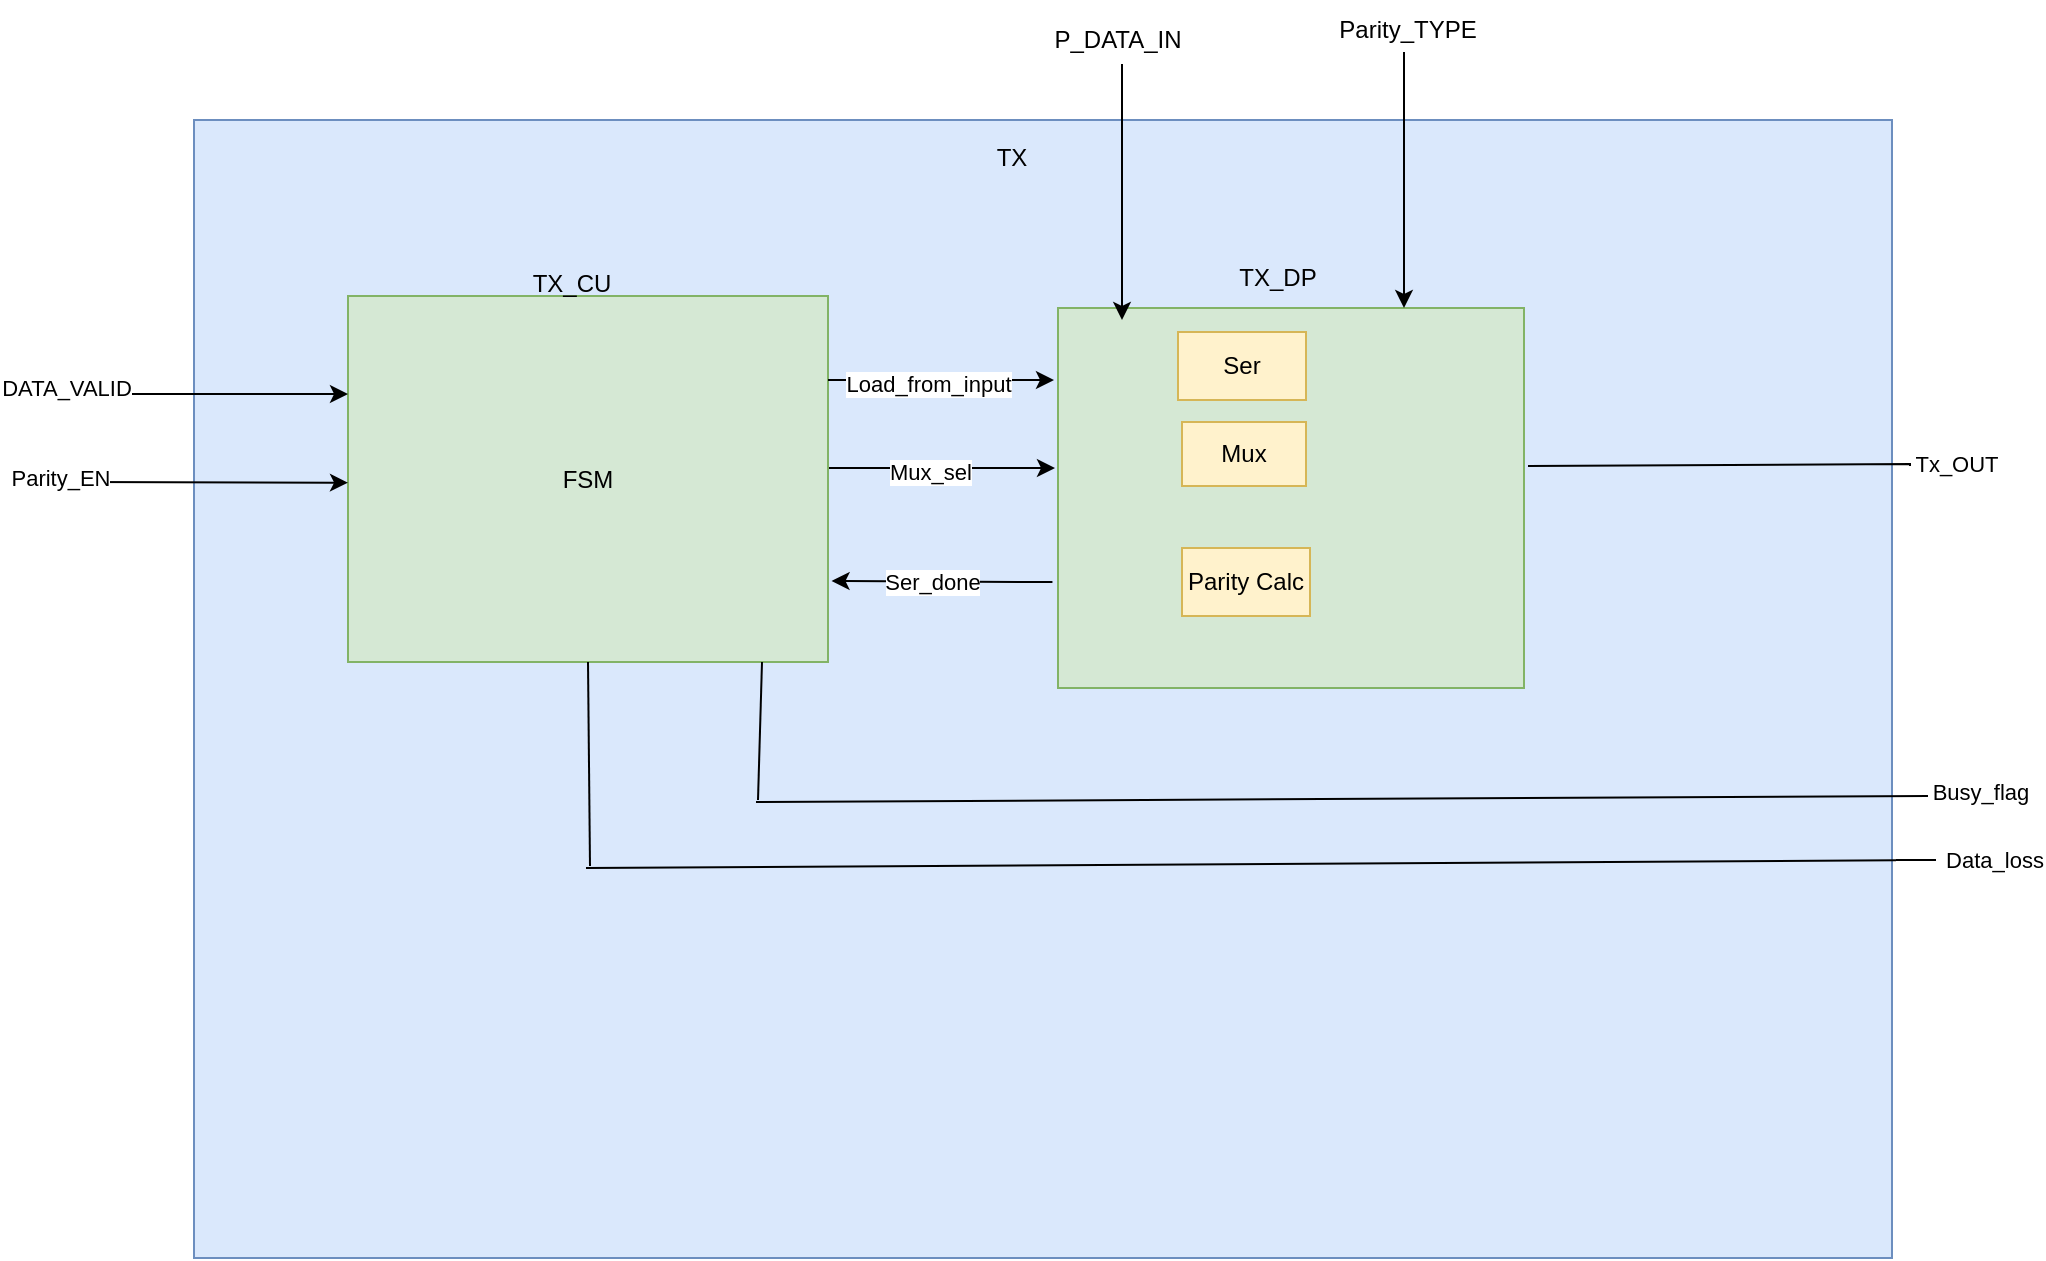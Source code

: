 <mxfile version="21.6.5" type="device">
  <diagram name="Page-1" id="JSijvwuVjuSCfH4VABTQ">
    <mxGraphModel dx="2465" dy="1934" grid="0" gridSize="10" guides="1" tooltips="1" connect="1" arrows="1" fold="1" page="1" pageScale="1" pageWidth="850" pageHeight="1100" math="0" shadow="0">
      <root>
        <mxCell id="0" />
        <mxCell id="1" parent="0" />
        <mxCell id="fWS5wD5tLn_PhalamLh2-93" value="" style="rounded=0;whiteSpace=wrap;html=1;fillColor=#dae8fc;strokeColor=#6c8ebf;" parent="1" vertex="1">
          <mxGeometry x="8" y="55" width="849" height="569" as="geometry" />
        </mxCell>
        <mxCell id="fWS5wD5tLn_PhalamLh2-1" value="FSM" style="rounded=0;whiteSpace=wrap;html=1;fillColor=#d5e8d4;strokeColor=#82b366;" parent="1" vertex="1">
          <mxGeometry x="85" y="143" width="240" height="183" as="geometry" />
        </mxCell>
        <mxCell id="fWS5wD5tLn_PhalamLh2-2" value="TX_CU" style="text;html=1;strokeColor=none;fillColor=none;align=center;verticalAlign=middle;whiteSpace=wrap;rounded=0;" parent="1" vertex="1">
          <mxGeometry x="167" y="122" width="60" height="30" as="geometry" />
        </mxCell>
        <mxCell id="fWS5wD5tLn_PhalamLh2-3" value="" style="rounded=0;whiteSpace=wrap;html=1;fillColor=#d5e8d4;strokeColor=#82b366;" parent="1" vertex="1">
          <mxGeometry x="440" y="149" width="233" height="190" as="geometry" />
        </mxCell>
        <mxCell id="fWS5wD5tLn_PhalamLh2-4" value="TX_DP" style="text;html=1;strokeColor=none;fillColor=none;align=center;verticalAlign=middle;whiteSpace=wrap;rounded=0;" parent="1" vertex="1">
          <mxGeometry x="520" y="119" width="60" height="30" as="geometry" />
        </mxCell>
        <mxCell id="fWS5wD5tLn_PhalamLh2-6" value="TX" style="text;html=1;strokeColor=none;fillColor=none;align=center;verticalAlign=middle;whiteSpace=wrap;rounded=0;" parent="1" vertex="1">
          <mxGeometry x="387" y="59" width="60" height="30" as="geometry" />
        </mxCell>
        <mxCell id="fWS5wD5tLn_PhalamLh2-27" value="Ser" style="rounded=0;whiteSpace=wrap;html=1;fillColor=#fff2cc;strokeColor=#d6b656;" parent="1" vertex="1">
          <mxGeometry x="500" y="161" width="64" height="34" as="geometry" />
        </mxCell>
        <mxCell id="fWS5wD5tLn_PhalamLh2-28" value="Parity Calc" style="rounded=0;whiteSpace=wrap;html=1;fillColor=#fff2cc;strokeColor=#d6b656;" parent="1" vertex="1">
          <mxGeometry x="502" y="269" width="64" height="34" as="geometry" />
        </mxCell>
        <mxCell id="fWS5wD5tLn_PhalamLh2-29" value="Mux" style="rounded=0;whiteSpace=wrap;html=1;fillColor=#fff2cc;strokeColor=#d6b656;" parent="1" vertex="1">
          <mxGeometry x="502" y="206" width="62" height="32" as="geometry" />
        </mxCell>
        <mxCell id="fWS5wD5tLn_PhalamLh2-36" value="" style="endArrow=none;html=1;rounded=0;" parent="1" edge="1">
          <mxGeometry width="50" height="50" relative="1" as="geometry">
            <mxPoint x="675" y="228" as="sourcePoint" />
            <mxPoint x="866" y="228" as="targetPoint" />
            <Array as="points">
              <mxPoint x="866" y="227" />
            </Array>
          </mxGeometry>
        </mxCell>
        <mxCell id="fWS5wD5tLn_PhalamLh2-77" value="Tx_OUT" style="edgeLabel;html=1;align=center;verticalAlign=middle;resizable=0;points=[];" parent="fWS5wD5tLn_PhalamLh2-36" vertex="1" connectable="0">
          <mxGeometry x="0.458" y="-1" relative="1" as="geometry">
            <mxPoint x="74" y="-2" as="offset" />
          </mxGeometry>
        </mxCell>
        <mxCell id="fWS5wD5tLn_PhalamLh2-67" value="" style="endArrow=none;html=1;rounded=0;" parent="1" edge="1">
          <mxGeometry width="50" height="50" relative="1" as="geometry">
            <mxPoint x="290" y="395" as="sourcePoint" />
            <mxPoint x="292" y="326" as="targetPoint" />
          </mxGeometry>
        </mxCell>
        <mxCell id="fWS5wD5tLn_PhalamLh2-68" value="" style="endArrow=none;html=1;rounded=0;" parent="1" edge="1">
          <mxGeometry width="50" height="50" relative="1" as="geometry">
            <mxPoint x="289" y="396" as="sourcePoint" />
            <mxPoint x="875" y="393" as="targetPoint" />
          </mxGeometry>
        </mxCell>
        <mxCell id="fWS5wD5tLn_PhalamLh2-76" value="Busy_flag" style="edgeLabel;html=1;align=center;verticalAlign=middle;resizable=0;points=[];" parent="fWS5wD5tLn_PhalamLh2-68" vertex="1" connectable="0">
          <mxGeometry x="0.768" relative="1" as="geometry">
            <mxPoint x="94" y="-3" as="offset" />
          </mxGeometry>
        </mxCell>
        <mxCell id="fWS5wD5tLn_PhalamLh2-69" value="" style="endArrow=none;html=1;rounded=0;" parent="1" edge="1">
          <mxGeometry width="50" height="50" relative="1" as="geometry">
            <mxPoint x="859" y="425" as="sourcePoint" />
            <mxPoint x="879" y="425" as="targetPoint" />
          </mxGeometry>
        </mxCell>
        <mxCell id="fWS5wD5tLn_PhalamLh2-70" value="" style="endArrow=none;html=1;rounded=0;entryX=0.5;entryY=1;entryDx=0;entryDy=0;" parent="1" target="fWS5wD5tLn_PhalamLh2-1" edge="1">
          <mxGeometry width="50" height="50" relative="1" as="geometry">
            <mxPoint x="206" y="428" as="sourcePoint" />
            <mxPoint x="256" y="378" as="targetPoint" />
          </mxGeometry>
        </mxCell>
        <mxCell id="fWS5wD5tLn_PhalamLh2-74" value="" style="endArrow=none;html=1;rounded=0;" parent="1" edge="1">
          <mxGeometry width="50" height="50" relative="1" as="geometry">
            <mxPoint x="204" y="429" as="sourcePoint" />
            <mxPoint x="859" y="425.175" as="targetPoint" />
          </mxGeometry>
        </mxCell>
        <mxCell id="fWS5wD5tLn_PhalamLh2-75" value="Data_loss" style="edgeLabel;html=1;align=center;verticalAlign=middle;resizable=0;points=[];" parent="fWS5wD5tLn_PhalamLh2-74" vertex="1" connectable="0">
          <mxGeometry x="0.905" y="-1" relative="1" as="geometry">
            <mxPoint x="80" y="-2" as="offset" />
          </mxGeometry>
        </mxCell>
        <mxCell id="fWS5wD5tLn_PhalamLh2-78" value="" style="endArrow=classic;html=1;rounded=0;" parent="1" edge="1">
          <mxGeometry width="50" height="50" relative="1" as="geometry">
            <mxPoint x="325" y="185" as="sourcePoint" />
            <mxPoint x="438" y="185" as="targetPoint" />
          </mxGeometry>
        </mxCell>
        <mxCell id="fWS5wD5tLn_PhalamLh2-79" value="Load_from_input" style="edgeLabel;html=1;align=center;verticalAlign=middle;resizable=0;points=[];" parent="fWS5wD5tLn_PhalamLh2-78" vertex="1" connectable="0">
          <mxGeometry x="-0.115" y="-2" relative="1" as="geometry">
            <mxPoint as="offset" />
          </mxGeometry>
        </mxCell>
        <mxCell id="fWS5wD5tLn_PhalamLh2-80" value="" style="endArrow=classic;html=1;rounded=0;entryX=1.019;entryY=0.546;entryDx=0;entryDy=0;entryPerimeter=0;" parent="1" edge="1">
          <mxGeometry width="50" height="50" relative="1" as="geometry">
            <mxPoint x="437.22" y="286.025" as="sourcePoint" />
            <mxPoint x="326.78" y="285.498" as="targetPoint" />
          </mxGeometry>
        </mxCell>
        <mxCell id="fWS5wD5tLn_PhalamLh2-81" value="Ser_done" style="edgeLabel;html=1;align=center;verticalAlign=middle;resizable=0;points=[];" parent="fWS5wD5tLn_PhalamLh2-80" vertex="1" connectable="0">
          <mxGeometry x="0.485" y="2" relative="1" as="geometry">
            <mxPoint x="22" y="-2" as="offset" />
          </mxGeometry>
        </mxCell>
        <mxCell id="fWS5wD5tLn_PhalamLh2-82" value="" style="endArrow=classic;html=1;rounded=0;" parent="1" edge="1">
          <mxGeometry width="50" height="50" relative="1" as="geometry">
            <mxPoint x="325.5" y="229" as="sourcePoint" />
            <mxPoint x="438.5" y="229" as="targetPoint" />
          </mxGeometry>
        </mxCell>
        <mxCell id="fWS5wD5tLn_PhalamLh2-83" value="Mux_sel" style="edgeLabel;html=1;align=center;verticalAlign=middle;resizable=0;points=[];" parent="fWS5wD5tLn_PhalamLh2-82" vertex="1" connectable="0">
          <mxGeometry x="-0.115" y="-2" relative="1" as="geometry">
            <mxPoint as="offset" />
          </mxGeometry>
        </mxCell>
        <mxCell id="fWS5wD5tLn_PhalamLh2-86" value="" style="endArrow=classic;html=1;rounded=0;" parent="1" edge="1">
          <mxGeometry width="50" height="50" relative="1" as="geometry">
            <mxPoint x="-48" y="192" as="sourcePoint" />
            <mxPoint x="85" y="192" as="targetPoint" />
          </mxGeometry>
        </mxCell>
        <mxCell id="fWS5wD5tLn_PhalamLh2-104" value="DATA_VALID" style="edgeLabel;html=1;align=center;verticalAlign=middle;resizable=0;points=[];" parent="fWS5wD5tLn_PhalamLh2-86" vertex="1" connectable="0">
          <mxGeometry x="-0.649" y="-3" relative="1" as="geometry">
            <mxPoint x="-32" y="-6" as="offset" />
          </mxGeometry>
        </mxCell>
        <mxCell id="fWS5wD5tLn_PhalamLh2-87" value="" style="endArrow=classic;html=1;rounded=0;" parent="1" edge="1">
          <mxGeometry width="50" height="50" relative="1" as="geometry">
            <mxPoint x="472" y="122" as="sourcePoint" />
            <mxPoint x="472" y="155" as="targetPoint" />
            <Array as="points">
              <mxPoint x="472" y="27" />
            </Array>
          </mxGeometry>
        </mxCell>
        <mxCell id="fWS5wD5tLn_PhalamLh2-98" value="" style="endArrow=classic;html=1;rounded=0;" parent="1" edge="1">
          <mxGeometry width="50" height="50" relative="1" as="geometry">
            <mxPoint x="613" y="116" as="sourcePoint" />
            <mxPoint x="613" y="149" as="targetPoint" />
            <Array as="points">
              <mxPoint x="613" y="21" />
            </Array>
          </mxGeometry>
        </mxCell>
        <mxCell id="fWS5wD5tLn_PhalamLh2-99" value="P_DATA_IN" style="text;html=1;strokeColor=none;fillColor=none;align=center;verticalAlign=middle;whiteSpace=wrap;rounded=0;" parent="1" vertex="1">
          <mxGeometry x="440" width="60" height="30" as="geometry" />
        </mxCell>
        <mxCell id="fWS5wD5tLn_PhalamLh2-100" value="Parity_TYPE" style="text;html=1;strokeColor=none;fillColor=none;align=center;verticalAlign=middle;whiteSpace=wrap;rounded=0;" parent="1" vertex="1">
          <mxGeometry x="585" y="-5" width="60" height="30" as="geometry" />
        </mxCell>
        <mxCell id="fWS5wD5tLn_PhalamLh2-101" value="" style="endArrow=classic;html=1;rounded=0;" parent="1" edge="1">
          <mxGeometry width="50" height="50" relative="1" as="geometry">
            <mxPoint x="-47" y="236" as="sourcePoint" />
            <mxPoint x="85" y="236.33" as="targetPoint" />
          </mxGeometry>
        </mxCell>
        <mxCell id="fWS5wD5tLn_PhalamLh2-103" value="Parity_EN" style="edgeLabel;html=1;align=center;verticalAlign=middle;resizable=0;points=[];" parent="fWS5wD5tLn_PhalamLh2-101" vertex="1" connectable="0">
          <mxGeometry x="-0.788" y="1" relative="1" as="geometry">
            <mxPoint x="-26" y="-1" as="offset" />
          </mxGeometry>
        </mxCell>
      </root>
    </mxGraphModel>
  </diagram>
</mxfile>
